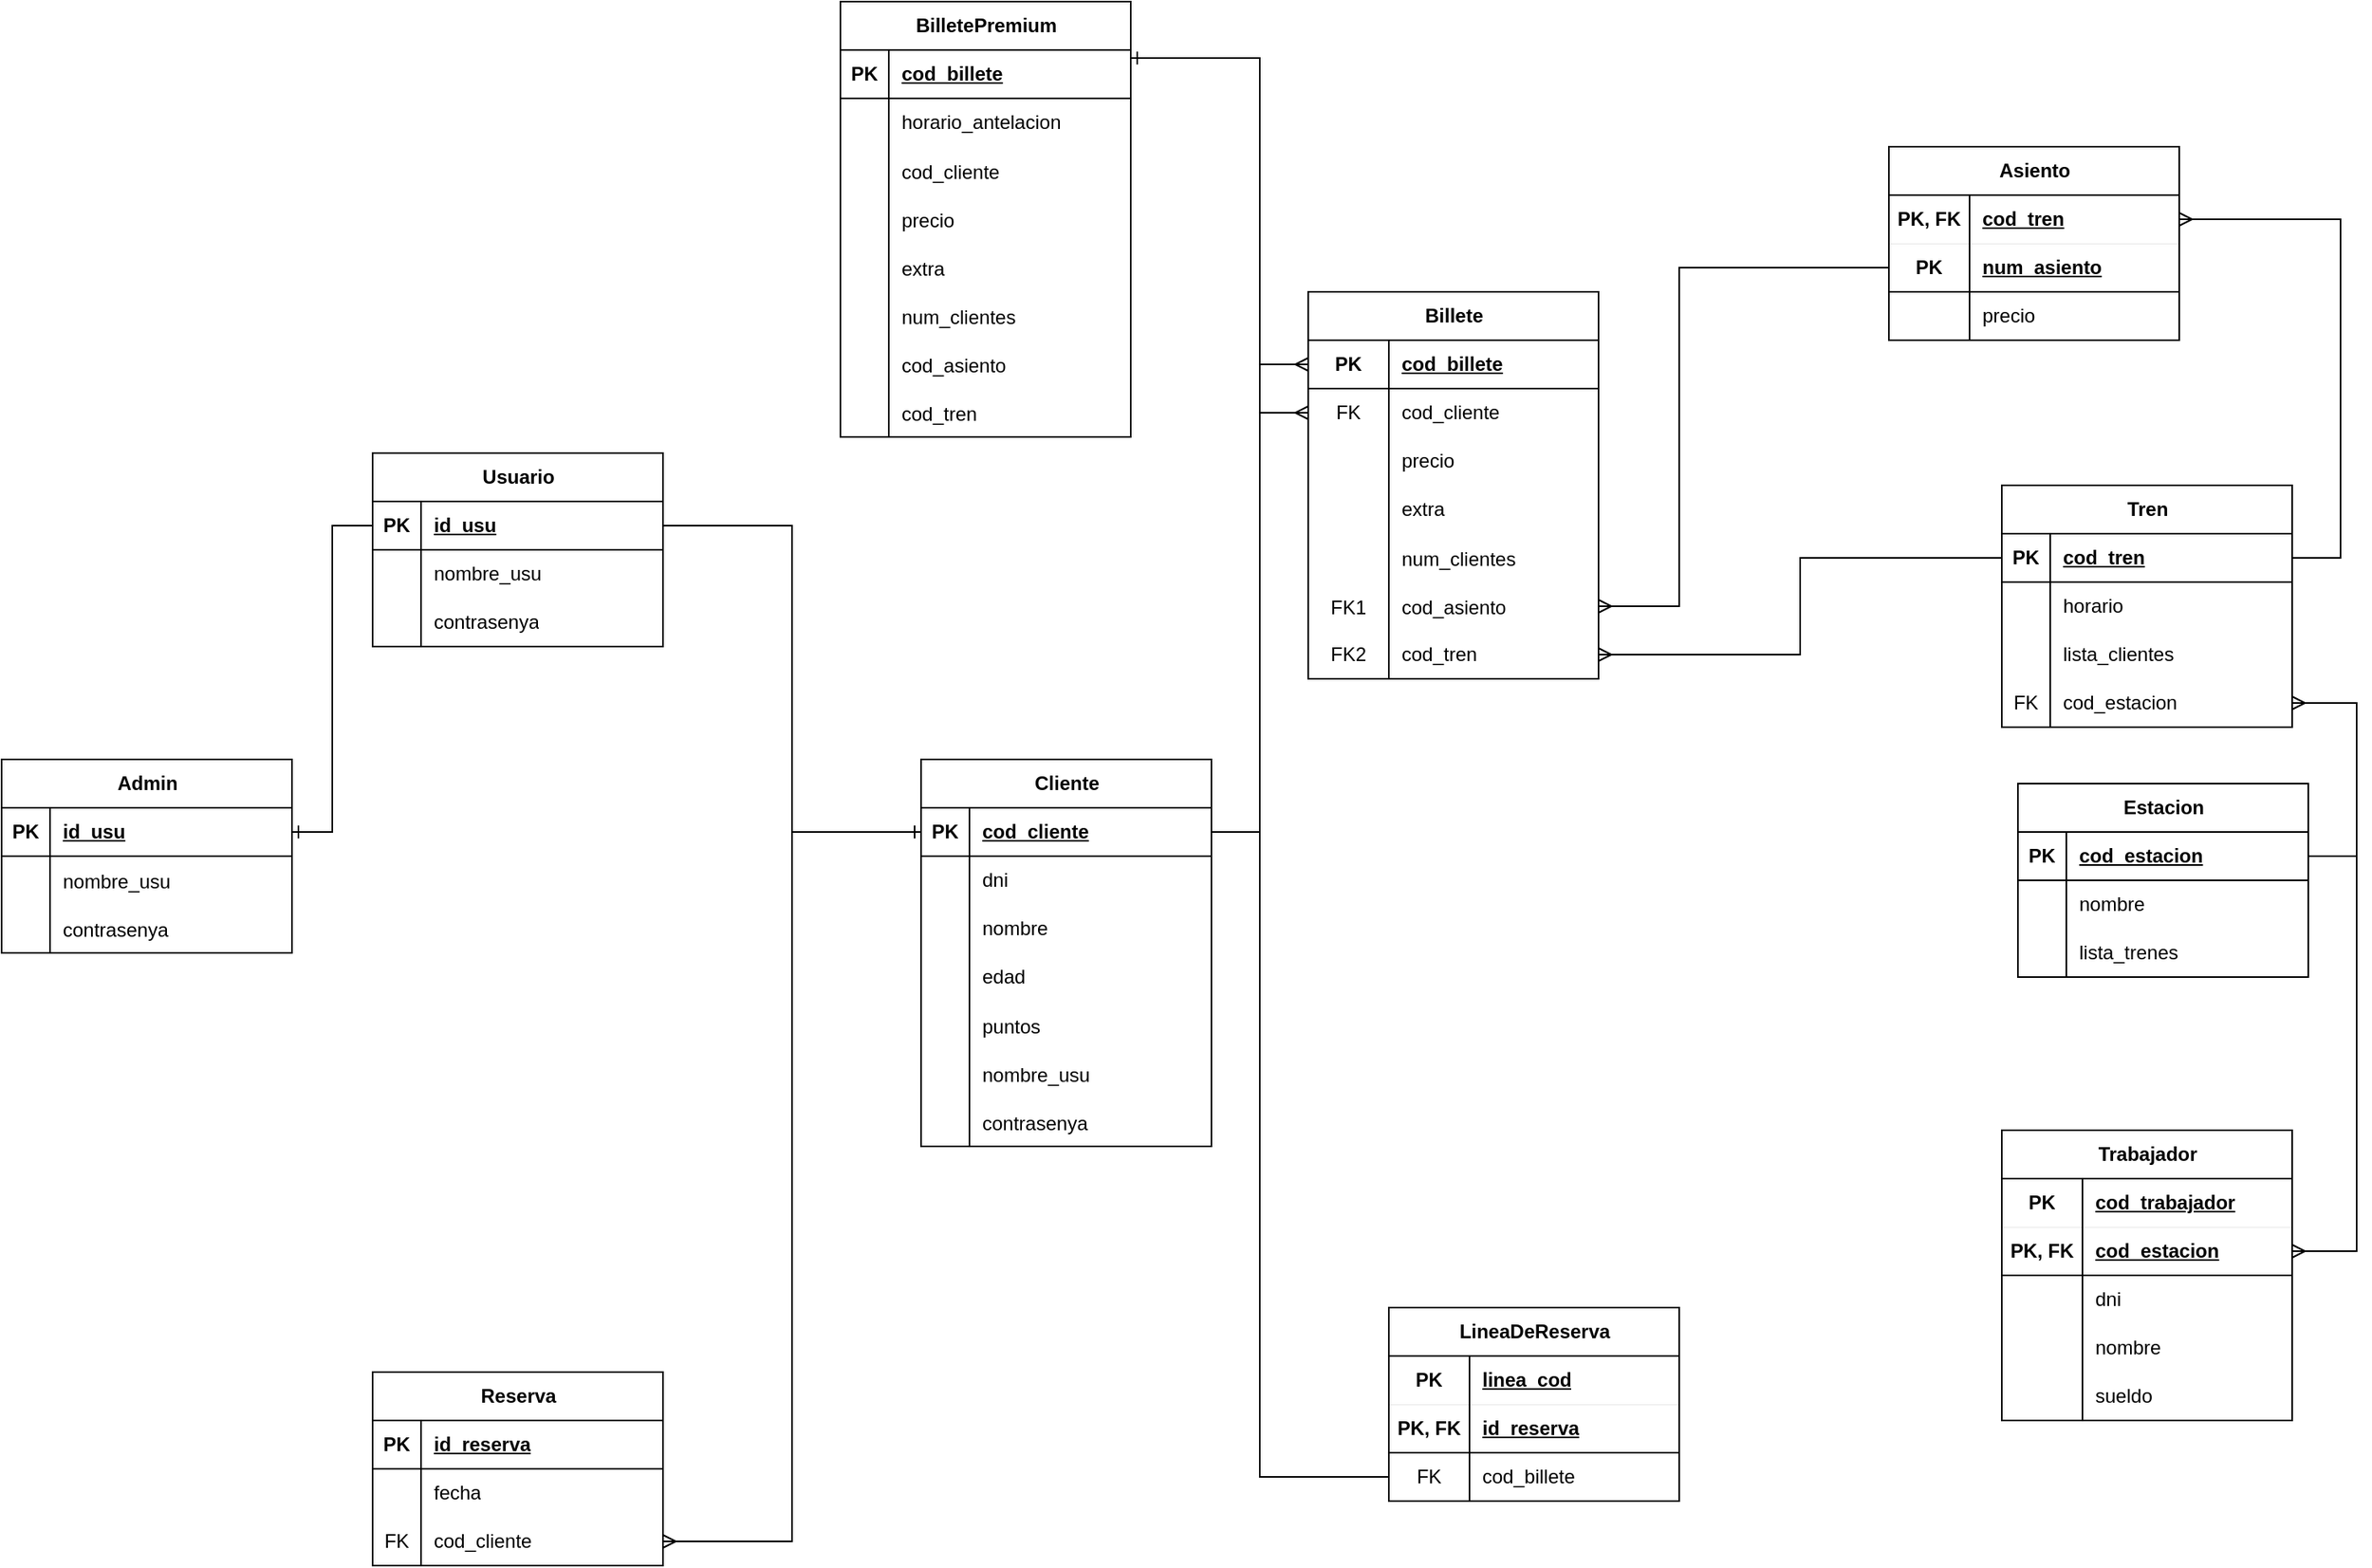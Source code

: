 <mxfile version="21.3.7" type="device">
  <diagram id="R2lEEEUBdFMjLlhIrx00" name="Page-1">
    <mxGraphModel dx="2231" dy="1908" grid="1" gridSize="10" guides="1" tooltips="1" connect="1" arrows="1" fold="1" page="1" pageScale="1" pageWidth="850" pageHeight="1100" math="0" shadow="0" extFonts="Permanent Marker^https://fonts.googleapis.com/css?family=Permanent+Marker">
      <root>
        <mxCell id="0" />
        <mxCell id="1" parent="0" />
        <mxCell id="Nurfiul7Sd-RUQmmFth_-1" value="Cliente" style="shape=table;startSize=30;container=1;collapsible=1;childLayout=tableLayout;fixedRows=1;rowLines=0;fontStyle=1;align=center;resizeLast=1;html=1;" parent="1" vertex="1">
          <mxGeometry x="30" y="80" width="180" height="240" as="geometry" />
        </mxCell>
        <mxCell id="Nurfiul7Sd-RUQmmFth_-2" value="" style="shape=tableRow;horizontal=0;startSize=0;swimlaneHead=0;swimlaneBody=0;fillColor=none;collapsible=0;dropTarget=0;points=[[0,0.5],[1,0.5]];portConstraint=eastwest;top=0;left=0;right=0;bottom=1;" parent="Nurfiul7Sd-RUQmmFth_-1" vertex="1">
          <mxGeometry y="30" width="180" height="30" as="geometry" />
        </mxCell>
        <mxCell id="Nurfiul7Sd-RUQmmFth_-3" value="PK" style="shape=partialRectangle;connectable=0;fillColor=none;top=0;left=0;bottom=0;right=0;fontStyle=1;overflow=hidden;whiteSpace=wrap;html=1;" parent="Nurfiul7Sd-RUQmmFth_-2" vertex="1">
          <mxGeometry width="30" height="30" as="geometry">
            <mxRectangle width="30" height="30" as="alternateBounds" />
          </mxGeometry>
        </mxCell>
        <mxCell id="Nurfiul7Sd-RUQmmFth_-4" value="cod_cliente" style="shape=partialRectangle;connectable=0;fillColor=none;top=0;left=0;bottom=0;right=0;align=left;spacingLeft=6;fontStyle=5;overflow=hidden;whiteSpace=wrap;html=1;" parent="Nurfiul7Sd-RUQmmFth_-2" vertex="1">
          <mxGeometry x="30" width="150" height="30" as="geometry">
            <mxRectangle width="150" height="30" as="alternateBounds" />
          </mxGeometry>
        </mxCell>
        <mxCell id="Nurfiul7Sd-RUQmmFth_-5" value="" style="shape=tableRow;horizontal=0;startSize=0;swimlaneHead=0;swimlaneBody=0;fillColor=none;collapsible=0;dropTarget=0;points=[[0,0.5],[1,0.5]];portConstraint=eastwest;top=0;left=0;right=0;bottom=0;" parent="Nurfiul7Sd-RUQmmFth_-1" vertex="1">
          <mxGeometry y="60" width="180" height="30" as="geometry" />
        </mxCell>
        <mxCell id="Nurfiul7Sd-RUQmmFth_-6" value="" style="shape=partialRectangle;connectable=0;fillColor=none;top=0;left=0;bottom=0;right=0;editable=1;overflow=hidden;whiteSpace=wrap;html=1;" parent="Nurfiul7Sd-RUQmmFth_-5" vertex="1">
          <mxGeometry width="30" height="30" as="geometry">
            <mxRectangle width="30" height="30" as="alternateBounds" />
          </mxGeometry>
        </mxCell>
        <mxCell id="Nurfiul7Sd-RUQmmFth_-7" value="dni" style="shape=partialRectangle;connectable=0;fillColor=none;top=0;left=0;bottom=0;right=0;align=left;spacingLeft=6;overflow=hidden;whiteSpace=wrap;html=1;" parent="Nurfiul7Sd-RUQmmFth_-5" vertex="1">
          <mxGeometry x="30" width="150" height="30" as="geometry">
            <mxRectangle width="150" height="30" as="alternateBounds" />
          </mxGeometry>
        </mxCell>
        <mxCell id="Nurfiul7Sd-RUQmmFth_-8" value="" style="shape=tableRow;horizontal=0;startSize=0;swimlaneHead=0;swimlaneBody=0;fillColor=none;collapsible=0;dropTarget=0;points=[[0,0.5],[1,0.5]];portConstraint=eastwest;top=0;left=0;right=0;bottom=0;" parent="Nurfiul7Sd-RUQmmFth_-1" vertex="1">
          <mxGeometry y="90" width="180" height="30" as="geometry" />
        </mxCell>
        <mxCell id="Nurfiul7Sd-RUQmmFth_-9" value="" style="shape=partialRectangle;connectable=0;fillColor=none;top=0;left=0;bottom=0;right=0;editable=1;overflow=hidden;whiteSpace=wrap;html=1;" parent="Nurfiul7Sd-RUQmmFth_-8" vertex="1">
          <mxGeometry width="30" height="30" as="geometry">
            <mxRectangle width="30" height="30" as="alternateBounds" />
          </mxGeometry>
        </mxCell>
        <mxCell id="Nurfiul7Sd-RUQmmFth_-10" value="nombre" style="shape=partialRectangle;connectable=0;fillColor=none;top=0;left=0;bottom=0;right=0;align=left;spacingLeft=6;overflow=hidden;whiteSpace=wrap;html=1;" parent="Nurfiul7Sd-RUQmmFth_-8" vertex="1">
          <mxGeometry x="30" width="150" height="30" as="geometry">
            <mxRectangle width="150" height="30" as="alternateBounds" />
          </mxGeometry>
        </mxCell>
        <mxCell id="Nurfiul7Sd-RUQmmFth_-11" value="" style="shape=tableRow;horizontal=0;startSize=0;swimlaneHead=0;swimlaneBody=0;fillColor=none;collapsible=0;dropTarget=0;points=[[0,0.5],[1,0.5]];portConstraint=eastwest;top=0;left=0;right=0;bottom=0;" parent="Nurfiul7Sd-RUQmmFth_-1" vertex="1">
          <mxGeometry y="120" width="180" height="30" as="geometry" />
        </mxCell>
        <mxCell id="Nurfiul7Sd-RUQmmFth_-12" value="" style="shape=partialRectangle;connectable=0;fillColor=none;top=0;left=0;bottom=0;right=0;editable=1;overflow=hidden;whiteSpace=wrap;html=1;" parent="Nurfiul7Sd-RUQmmFth_-11" vertex="1">
          <mxGeometry width="30" height="30" as="geometry">
            <mxRectangle width="30" height="30" as="alternateBounds" />
          </mxGeometry>
        </mxCell>
        <mxCell id="Nurfiul7Sd-RUQmmFth_-13" value="edad" style="shape=partialRectangle;connectable=0;fillColor=none;top=0;left=0;bottom=0;right=0;align=left;spacingLeft=6;overflow=hidden;whiteSpace=wrap;html=1;" parent="Nurfiul7Sd-RUQmmFth_-11" vertex="1">
          <mxGeometry x="30" width="150" height="30" as="geometry">
            <mxRectangle width="150" height="30" as="alternateBounds" />
          </mxGeometry>
        </mxCell>
        <mxCell id="2YxPw1vV04391DVMGjHI-1" value="" style="shape=tableRow;horizontal=0;startSize=0;swimlaneHead=0;swimlaneBody=0;fillColor=none;collapsible=0;dropTarget=0;points=[[0,0.5],[1,0.5]];portConstraint=eastwest;top=0;left=0;right=0;bottom=0;" parent="Nurfiul7Sd-RUQmmFth_-1" vertex="1">
          <mxGeometry y="150" width="180" height="30" as="geometry" />
        </mxCell>
        <mxCell id="2YxPw1vV04391DVMGjHI-2" value="" style="shape=partialRectangle;connectable=0;fillColor=none;top=0;left=0;bottom=0;right=0;editable=1;overflow=hidden;" parent="2YxPw1vV04391DVMGjHI-1" vertex="1">
          <mxGeometry width="30" height="30" as="geometry">
            <mxRectangle width="30" height="30" as="alternateBounds" />
          </mxGeometry>
        </mxCell>
        <mxCell id="2YxPw1vV04391DVMGjHI-3" value="puntos" style="shape=partialRectangle;connectable=0;fillColor=none;top=0;left=0;bottom=0;right=0;align=left;spacingLeft=6;overflow=hidden;" parent="2YxPw1vV04391DVMGjHI-1" vertex="1">
          <mxGeometry x="30" width="150" height="30" as="geometry">
            <mxRectangle width="150" height="30" as="alternateBounds" />
          </mxGeometry>
        </mxCell>
        <mxCell id="gxgWgHTSeRFomLLhLBqf-7" value="" style="shape=tableRow;horizontal=0;startSize=0;swimlaneHead=0;swimlaneBody=0;fillColor=none;collapsible=0;dropTarget=0;points=[[0,0.5],[1,0.5]];portConstraint=eastwest;top=0;left=0;right=0;bottom=0;" vertex="1" parent="Nurfiul7Sd-RUQmmFth_-1">
          <mxGeometry y="180" width="180" height="30" as="geometry" />
        </mxCell>
        <mxCell id="gxgWgHTSeRFomLLhLBqf-8" value="" style="shape=partialRectangle;connectable=0;fillColor=none;top=0;left=0;bottom=0;right=0;editable=1;overflow=hidden;" vertex="1" parent="gxgWgHTSeRFomLLhLBqf-7">
          <mxGeometry width="30" height="30" as="geometry">
            <mxRectangle width="30" height="30" as="alternateBounds" />
          </mxGeometry>
        </mxCell>
        <mxCell id="gxgWgHTSeRFomLLhLBqf-9" value="nombre_usu" style="shape=partialRectangle;connectable=0;fillColor=none;top=0;left=0;bottom=0;right=0;align=left;spacingLeft=6;overflow=hidden;" vertex="1" parent="gxgWgHTSeRFomLLhLBqf-7">
          <mxGeometry x="30" width="150" height="30" as="geometry">
            <mxRectangle width="150" height="30" as="alternateBounds" />
          </mxGeometry>
        </mxCell>
        <mxCell id="gxgWgHTSeRFomLLhLBqf-10" value="" style="shape=tableRow;horizontal=0;startSize=0;swimlaneHead=0;swimlaneBody=0;fillColor=none;collapsible=0;dropTarget=0;points=[[0,0.5],[1,0.5]];portConstraint=eastwest;top=0;left=0;right=0;bottom=0;" vertex="1" parent="Nurfiul7Sd-RUQmmFth_-1">
          <mxGeometry y="210" width="180" height="30" as="geometry" />
        </mxCell>
        <mxCell id="gxgWgHTSeRFomLLhLBqf-11" value="" style="shape=partialRectangle;connectable=0;fillColor=none;top=0;left=0;bottom=0;right=0;editable=1;overflow=hidden;" vertex="1" parent="gxgWgHTSeRFomLLhLBqf-10">
          <mxGeometry width="30" height="30" as="geometry">
            <mxRectangle width="30" height="30" as="alternateBounds" />
          </mxGeometry>
        </mxCell>
        <mxCell id="gxgWgHTSeRFomLLhLBqf-12" value="contrasenya" style="shape=partialRectangle;connectable=0;fillColor=none;top=0;left=0;bottom=0;right=0;align=left;spacingLeft=6;overflow=hidden;" vertex="1" parent="gxgWgHTSeRFomLLhLBqf-10">
          <mxGeometry x="30" width="150" height="30" as="geometry">
            <mxRectangle width="150" height="30" as="alternateBounds" />
          </mxGeometry>
        </mxCell>
        <mxCell id="Nurfiul7Sd-RUQmmFth_-14" value="Reserva" style="shape=table;startSize=30;container=1;collapsible=1;childLayout=tableLayout;fixedRows=1;rowLines=0;fontStyle=1;align=center;resizeLast=1;html=1;" parent="1" vertex="1">
          <mxGeometry x="-310" y="460" width="180" height="120" as="geometry" />
        </mxCell>
        <mxCell id="Nurfiul7Sd-RUQmmFth_-15" value="" style="shape=tableRow;horizontal=0;startSize=0;swimlaneHead=0;swimlaneBody=0;fillColor=none;collapsible=0;dropTarget=0;points=[[0,0.5],[1,0.5]];portConstraint=eastwest;top=0;left=0;right=0;bottom=1;" parent="Nurfiul7Sd-RUQmmFth_-14" vertex="1">
          <mxGeometry y="30" width="180" height="30" as="geometry" />
        </mxCell>
        <mxCell id="Nurfiul7Sd-RUQmmFth_-16" value="PK" style="shape=partialRectangle;connectable=0;fillColor=none;top=0;left=0;bottom=0;right=0;fontStyle=1;overflow=hidden;whiteSpace=wrap;html=1;" parent="Nurfiul7Sd-RUQmmFth_-15" vertex="1">
          <mxGeometry width="30" height="30" as="geometry">
            <mxRectangle width="30" height="30" as="alternateBounds" />
          </mxGeometry>
        </mxCell>
        <mxCell id="Nurfiul7Sd-RUQmmFth_-17" value="id_reserva" style="shape=partialRectangle;connectable=0;fillColor=none;top=0;left=0;bottom=0;right=0;align=left;spacingLeft=6;fontStyle=5;overflow=hidden;whiteSpace=wrap;html=1;" parent="Nurfiul7Sd-RUQmmFth_-15" vertex="1">
          <mxGeometry x="30" width="150" height="30" as="geometry">
            <mxRectangle width="150" height="30" as="alternateBounds" />
          </mxGeometry>
        </mxCell>
        <mxCell id="Nurfiul7Sd-RUQmmFth_-18" value="" style="shape=tableRow;horizontal=0;startSize=0;swimlaneHead=0;swimlaneBody=0;fillColor=none;collapsible=0;dropTarget=0;points=[[0,0.5],[1,0.5]];portConstraint=eastwest;top=0;left=0;right=0;bottom=0;" parent="Nurfiul7Sd-RUQmmFth_-14" vertex="1">
          <mxGeometry y="60" width="180" height="30" as="geometry" />
        </mxCell>
        <mxCell id="Nurfiul7Sd-RUQmmFth_-19" value="" style="shape=partialRectangle;connectable=0;fillColor=none;top=0;left=0;bottom=0;right=0;editable=1;overflow=hidden;whiteSpace=wrap;html=1;" parent="Nurfiul7Sd-RUQmmFth_-18" vertex="1">
          <mxGeometry width="30" height="30" as="geometry">
            <mxRectangle width="30" height="30" as="alternateBounds" />
          </mxGeometry>
        </mxCell>
        <mxCell id="Nurfiul7Sd-RUQmmFth_-20" value="fecha" style="shape=partialRectangle;connectable=0;fillColor=none;top=0;left=0;bottom=0;right=0;align=left;spacingLeft=6;overflow=hidden;whiteSpace=wrap;html=1;" parent="Nurfiul7Sd-RUQmmFth_-18" vertex="1">
          <mxGeometry x="30" width="150" height="30" as="geometry">
            <mxRectangle width="150" height="30" as="alternateBounds" />
          </mxGeometry>
        </mxCell>
        <mxCell id="Nurfiul7Sd-RUQmmFth_-21" value="" style="shape=tableRow;horizontal=0;startSize=0;swimlaneHead=0;swimlaneBody=0;fillColor=none;collapsible=0;dropTarget=0;points=[[0,0.5],[1,0.5]];portConstraint=eastwest;top=0;left=0;right=0;bottom=0;" parent="Nurfiul7Sd-RUQmmFth_-14" vertex="1">
          <mxGeometry y="90" width="180" height="30" as="geometry" />
        </mxCell>
        <mxCell id="Nurfiul7Sd-RUQmmFth_-22" value="FK" style="shape=partialRectangle;connectable=0;fillColor=none;top=0;left=0;bottom=0;right=0;editable=1;overflow=hidden;whiteSpace=wrap;html=1;" parent="Nurfiul7Sd-RUQmmFth_-21" vertex="1">
          <mxGeometry width="30" height="30" as="geometry">
            <mxRectangle width="30" height="30" as="alternateBounds" />
          </mxGeometry>
        </mxCell>
        <mxCell id="Nurfiul7Sd-RUQmmFth_-23" value="cod_cliente" style="shape=partialRectangle;connectable=0;fillColor=none;top=0;left=0;bottom=0;right=0;align=left;spacingLeft=6;overflow=hidden;whiteSpace=wrap;html=1;" parent="Nurfiul7Sd-RUQmmFth_-21" vertex="1">
          <mxGeometry x="30" width="150" height="30" as="geometry">
            <mxRectangle width="150" height="30" as="alternateBounds" />
          </mxGeometry>
        </mxCell>
        <mxCell id="Nurfiul7Sd-RUQmmFth_-27" value="" style="edgeStyle=orthogonalEdgeStyle;fontSize=12;html=1;endArrow=ERmany;rounded=0;" parent="1" source="Nurfiul7Sd-RUQmmFth_-2" target="Nurfiul7Sd-RUQmmFth_-21" edge="1">
          <mxGeometry width="100" height="100" relative="1" as="geometry">
            <mxPoint x="370" y="360" as="sourcePoint" />
            <mxPoint x="470" y="260" as="targetPoint" />
          </mxGeometry>
        </mxCell>
        <mxCell id="Nurfiul7Sd-RUQmmFth_-28" value="Billete" style="shape=table;startSize=30;container=1;collapsible=1;childLayout=tableLayout;fixedRows=1;rowLines=0;fontStyle=1;align=center;resizeLast=1;html=1;" parent="1" vertex="1">
          <mxGeometry x="270" y="-210" width="180" height="240" as="geometry" />
        </mxCell>
        <mxCell id="Nurfiul7Sd-RUQmmFth_-29" value="" style="shape=tableRow;horizontal=0;startSize=0;swimlaneHead=0;swimlaneBody=0;fillColor=none;collapsible=0;dropTarget=0;points=[[0,0.5],[1,0.5]];portConstraint=eastwest;top=0;left=0;right=0;bottom=1;" parent="Nurfiul7Sd-RUQmmFth_-28" vertex="1">
          <mxGeometry y="30" width="180" height="30" as="geometry" />
        </mxCell>
        <mxCell id="Nurfiul7Sd-RUQmmFth_-30" value="PK" style="shape=partialRectangle;connectable=0;fillColor=none;top=0;left=0;bottom=0;right=0;fontStyle=1;overflow=hidden;whiteSpace=wrap;html=1;" parent="Nurfiul7Sd-RUQmmFth_-29" vertex="1">
          <mxGeometry width="50" height="30" as="geometry">
            <mxRectangle width="50" height="30" as="alternateBounds" />
          </mxGeometry>
        </mxCell>
        <mxCell id="Nurfiul7Sd-RUQmmFth_-31" value="cod_billete" style="shape=partialRectangle;connectable=0;fillColor=none;top=0;left=0;bottom=0;right=0;align=left;spacingLeft=6;fontStyle=5;overflow=hidden;whiteSpace=wrap;html=1;" parent="Nurfiul7Sd-RUQmmFth_-29" vertex="1">
          <mxGeometry x="50" width="130" height="30" as="geometry">
            <mxRectangle width="130" height="30" as="alternateBounds" />
          </mxGeometry>
        </mxCell>
        <mxCell id="Nurfiul7Sd-RUQmmFth_-32" value="" style="shape=tableRow;horizontal=0;startSize=0;swimlaneHead=0;swimlaneBody=0;fillColor=none;collapsible=0;dropTarget=0;points=[[0,0.5],[1,0.5]];portConstraint=eastwest;top=0;left=0;right=0;bottom=0;" parent="Nurfiul7Sd-RUQmmFth_-28" vertex="1">
          <mxGeometry y="60" width="180" height="30" as="geometry" />
        </mxCell>
        <mxCell id="Nurfiul7Sd-RUQmmFth_-33" value="FK" style="shape=partialRectangle;connectable=0;fillColor=none;top=0;left=0;bottom=0;right=0;editable=1;overflow=hidden;whiteSpace=wrap;html=1;" parent="Nurfiul7Sd-RUQmmFth_-32" vertex="1">
          <mxGeometry width="50" height="30" as="geometry">
            <mxRectangle width="50" height="30" as="alternateBounds" />
          </mxGeometry>
        </mxCell>
        <mxCell id="Nurfiul7Sd-RUQmmFth_-34" value="cod_cliente" style="shape=partialRectangle;connectable=0;fillColor=none;top=0;left=0;bottom=0;right=0;align=left;spacingLeft=6;overflow=hidden;whiteSpace=wrap;html=1;" parent="Nurfiul7Sd-RUQmmFth_-32" vertex="1">
          <mxGeometry x="50" width="130" height="30" as="geometry">
            <mxRectangle width="130" height="30" as="alternateBounds" />
          </mxGeometry>
        </mxCell>
        <mxCell id="Nurfiul7Sd-RUQmmFth_-35" value="" style="shape=tableRow;horizontal=0;startSize=0;swimlaneHead=0;swimlaneBody=0;fillColor=none;collapsible=0;dropTarget=0;points=[[0,0.5],[1,0.5]];portConstraint=eastwest;top=0;left=0;right=0;bottom=0;" parent="Nurfiul7Sd-RUQmmFth_-28" vertex="1">
          <mxGeometry y="90" width="180" height="30" as="geometry" />
        </mxCell>
        <mxCell id="Nurfiul7Sd-RUQmmFth_-36" value="" style="shape=partialRectangle;connectable=0;fillColor=none;top=0;left=0;bottom=0;right=0;editable=1;overflow=hidden;whiteSpace=wrap;html=1;" parent="Nurfiul7Sd-RUQmmFth_-35" vertex="1">
          <mxGeometry width="50" height="30" as="geometry">
            <mxRectangle width="50" height="30" as="alternateBounds" />
          </mxGeometry>
        </mxCell>
        <mxCell id="Nurfiul7Sd-RUQmmFth_-37" value="precio" style="shape=partialRectangle;connectable=0;fillColor=none;top=0;left=0;bottom=0;right=0;align=left;spacingLeft=6;overflow=hidden;whiteSpace=wrap;html=1;" parent="Nurfiul7Sd-RUQmmFth_-35" vertex="1">
          <mxGeometry x="50" width="130" height="30" as="geometry">
            <mxRectangle width="130" height="30" as="alternateBounds" />
          </mxGeometry>
        </mxCell>
        <mxCell id="Nurfiul7Sd-RUQmmFth_-38" value="" style="shape=tableRow;horizontal=0;startSize=0;swimlaneHead=0;swimlaneBody=0;fillColor=none;collapsible=0;dropTarget=0;points=[[0,0.5],[1,0.5]];portConstraint=eastwest;top=0;left=0;right=0;bottom=0;" parent="Nurfiul7Sd-RUQmmFth_-28" vertex="1">
          <mxGeometry y="120" width="180" height="30" as="geometry" />
        </mxCell>
        <mxCell id="Nurfiul7Sd-RUQmmFth_-39" value="" style="shape=partialRectangle;connectable=0;fillColor=none;top=0;left=0;bottom=0;right=0;editable=1;overflow=hidden;whiteSpace=wrap;html=1;" parent="Nurfiul7Sd-RUQmmFth_-38" vertex="1">
          <mxGeometry width="50" height="30" as="geometry">
            <mxRectangle width="50" height="30" as="alternateBounds" />
          </mxGeometry>
        </mxCell>
        <mxCell id="Nurfiul7Sd-RUQmmFth_-40" value="extra" style="shape=partialRectangle;connectable=0;fillColor=none;top=0;left=0;bottom=0;right=0;align=left;spacingLeft=6;overflow=hidden;whiteSpace=wrap;html=1;" parent="Nurfiul7Sd-RUQmmFth_-38" vertex="1">
          <mxGeometry x="50" width="130" height="30" as="geometry">
            <mxRectangle width="130" height="30" as="alternateBounds" />
          </mxGeometry>
        </mxCell>
        <mxCell id="Nurfiul7Sd-RUQmmFth_-42" value="" style="shape=tableRow;horizontal=0;startSize=0;swimlaneHead=0;swimlaneBody=0;fillColor=none;collapsible=0;dropTarget=0;points=[[0,0.5],[1,0.5]];portConstraint=eastwest;top=0;left=0;right=0;bottom=0;" parent="Nurfiul7Sd-RUQmmFth_-28" vertex="1">
          <mxGeometry y="150" width="180" height="30" as="geometry" />
        </mxCell>
        <mxCell id="Nurfiul7Sd-RUQmmFth_-43" value="" style="shape=partialRectangle;connectable=0;fillColor=none;top=0;left=0;bottom=0;right=0;editable=1;overflow=hidden;" parent="Nurfiul7Sd-RUQmmFth_-42" vertex="1">
          <mxGeometry width="50" height="30" as="geometry">
            <mxRectangle width="50" height="30" as="alternateBounds" />
          </mxGeometry>
        </mxCell>
        <mxCell id="Nurfiul7Sd-RUQmmFth_-44" value="num_clientes" style="shape=partialRectangle;connectable=0;fillColor=none;top=0;left=0;bottom=0;right=0;align=left;spacingLeft=6;overflow=hidden;" parent="Nurfiul7Sd-RUQmmFth_-42" vertex="1">
          <mxGeometry x="50" width="130" height="30" as="geometry">
            <mxRectangle width="130" height="30" as="alternateBounds" />
          </mxGeometry>
        </mxCell>
        <mxCell id="Nurfiul7Sd-RUQmmFth_-45" value="" style="shape=tableRow;horizontal=0;startSize=0;swimlaneHead=0;swimlaneBody=0;fillColor=none;collapsible=0;dropTarget=0;points=[[0,0.5],[1,0.5]];portConstraint=eastwest;top=0;left=0;right=0;bottom=0;" parent="Nurfiul7Sd-RUQmmFth_-28" vertex="1">
          <mxGeometry y="180" width="180" height="30" as="geometry" />
        </mxCell>
        <mxCell id="Nurfiul7Sd-RUQmmFth_-46" value="FK1" style="shape=partialRectangle;connectable=0;fillColor=none;top=0;left=0;bottom=0;right=0;editable=1;overflow=hidden;" parent="Nurfiul7Sd-RUQmmFth_-45" vertex="1">
          <mxGeometry width="50" height="30" as="geometry">
            <mxRectangle width="50" height="30" as="alternateBounds" />
          </mxGeometry>
        </mxCell>
        <mxCell id="Nurfiul7Sd-RUQmmFth_-47" value="cod_asiento" style="shape=partialRectangle;connectable=0;fillColor=none;top=0;left=0;bottom=0;right=0;align=left;spacingLeft=6;overflow=hidden;" parent="Nurfiul7Sd-RUQmmFth_-45" vertex="1">
          <mxGeometry x="50" width="130" height="30" as="geometry">
            <mxRectangle width="130" height="30" as="alternateBounds" />
          </mxGeometry>
        </mxCell>
        <mxCell id="Nurfiul7Sd-RUQmmFth_-88" value="" style="shape=tableRow;horizontal=0;startSize=0;swimlaneHead=0;swimlaneBody=0;fillColor=none;collapsible=0;dropTarget=0;points=[[0,0.5],[1,0.5]];portConstraint=eastwest;top=0;left=0;right=0;bottom=0;" parent="Nurfiul7Sd-RUQmmFth_-28" vertex="1">
          <mxGeometry y="210" width="180" height="30" as="geometry" />
        </mxCell>
        <mxCell id="Nurfiul7Sd-RUQmmFth_-89" value="FK2" style="shape=partialRectangle;connectable=0;fillColor=none;top=0;left=0;bottom=0;right=0;fontStyle=0;overflow=hidden;whiteSpace=wrap;html=1;" parent="Nurfiul7Sd-RUQmmFth_-88" vertex="1">
          <mxGeometry width="50" height="30" as="geometry">
            <mxRectangle width="50" height="30" as="alternateBounds" />
          </mxGeometry>
        </mxCell>
        <mxCell id="Nurfiul7Sd-RUQmmFth_-90" value="cod_tren" style="shape=partialRectangle;connectable=0;fillColor=none;top=0;left=0;bottom=0;right=0;align=left;spacingLeft=6;fontStyle=0;overflow=hidden;whiteSpace=wrap;html=1;" parent="Nurfiul7Sd-RUQmmFth_-88" vertex="1">
          <mxGeometry x="50" width="130" height="30" as="geometry">
            <mxRectangle width="130" height="30" as="alternateBounds" />
          </mxGeometry>
        </mxCell>
        <mxCell id="Nurfiul7Sd-RUQmmFth_-41" value="" style="edgeStyle=entityRelationEdgeStyle;fontSize=12;html=1;endArrow=ERmany;rounded=0;" parent="1" source="Nurfiul7Sd-RUQmmFth_-2" target="Nurfiul7Sd-RUQmmFth_-32" edge="1">
          <mxGeometry width="100" height="100" relative="1" as="geometry">
            <mxPoint x="370" y="180" as="sourcePoint" />
            <mxPoint x="470" y="80" as="targetPoint" />
          </mxGeometry>
        </mxCell>
        <mxCell id="Nurfiul7Sd-RUQmmFth_-48" value="Asiento" style="shape=table;startSize=30;container=1;collapsible=1;childLayout=tableLayout;fixedRows=1;rowLines=0;fontStyle=1;align=center;resizeLast=1;html=1;" parent="1" vertex="1">
          <mxGeometry x="630" y="-300" width="180" height="120" as="geometry" />
        </mxCell>
        <mxCell id="Nurfiul7Sd-RUQmmFth_-83" value="" style="shape=tableRow;horizontal=0;startSize=0;swimlaneHead=0;swimlaneBody=0;fillColor=none;collapsible=0;dropTarget=0;points=[[0,0.5],[1,0.5]];portConstraint=eastwest;top=0;left=0;right=0;bottom=1;strokeWidth=0;" parent="Nurfiul7Sd-RUQmmFth_-48" vertex="1">
          <mxGeometry y="30" width="180" height="30" as="geometry" />
        </mxCell>
        <mxCell id="Nurfiul7Sd-RUQmmFth_-84" value="PK, FK" style="shape=partialRectangle;connectable=0;fillColor=none;top=0;left=0;bottom=0;right=0;fontStyle=1;overflow=hidden;whiteSpace=wrap;html=1;" parent="Nurfiul7Sd-RUQmmFth_-83" vertex="1">
          <mxGeometry width="50" height="30" as="geometry">
            <mxRectangle width="50" height="30" as="alternateBounds" />
          </mxGeometry>
        </mxCell>
        <mxCell id="Nurfiul7Sd-RUQmmFth_-85" value="cod_tren" style="shape=partialRectangle;connectable=0;fillColor=none;top=0;left=0;bottom=0;right=0;align=left;spacingLeft=6;fontStyle=5;overflow=hidden;whiteSpace=wrap;html=1;" parent="Nurfiul7Sd-RUQmmFth_-83" vertex="1">
          <mxGeometry x="50" width="130" height="30" as="geometry">
            <mxRectangle width="130" height="30" as="alternateBounds" />
          </mxGeometry>
        </mxCell>
        <mxCell id="Nurfiul7Sd-RUQmmFth_-49" value="" style="shape=tableRow;horizontal=0;startSize=0;swimlaneHead=0;swimlaneBody=0;fillColor=none;collapsible=0;dropTarget=0;points=[[0,0.5],[1,0.5]];portConstraint=eastwest;top=0;left=0;right=0;bottom=1;" parent="Nurfiul7Sd-RUQmmFth_-48" vertex="1">
          <mxGeometry y="60" width="180" height="30" as="geometry" />
        </mxCell>
        <mxCell id="Nurfiul7Sd-RUQmmFth_-50" value="PK" style="shape=partialRectangle;connectable=0;fillColor=none;top=0;left=0;bottom=0;right=0;fontStyle=1;overflow=hidden;whiteSpace=wrap;html=1;" parent="Nurfiul7Sd-RUQmmFth_-49" vertex="1">
          <mxGeometry width="50" height="30" as="geometry">
            <mxRectangle width="50" height="30" as="alternateBounds" />
          </mxGeometry>
        </mxCell>
        <mxCell id="Nurfiul7Sd-RUQmmFth_-51" value="num_asiento" style="shape=partialRectangle;connectable=0;fillColor=none;top=0;left=0;bottom=0;right=0;align=left;spacingLeft=6;fontStyle=5;overflow=hidden;whiteSpace=wrap;html=1;" parent="Nurfiul7Sd-RUQmmFth_-49" vertex="1">
          <mxGeometry x="50" width="130" height="30" as="geometry">
            <mxRectangle width="130" height="30" as="alternateBounds" />
          </mxGeometry>
        </mxCell>
        <mxCell id="Nurfiul7Sd-RUQmmFth_-52" value="" style="shape=tableRow;horizontal=0;startSize=0;swimlaneHead=0;swimlaneBody=0;fillColor=none;collapsible=0;dropTarget=0;points=[[0,0.5],[1,0.5]];portConstraint=eastwest;top=0;left=0;right=0;bottom=0;" parent="Nurfiul7Sd-RUQmmFth_-48" vertex="1">
          <mxGeometry y="90" width="180" height="30" as="geometry" />
        </mxCell>
        <mxCell id="Nurfiul7Sd-RUQmmFth_-53" value="" style="shape=partialRectangle;connectable=0;fillColor=none;top=0;left=0;bottom=0;right=0;editable=1;overflow=hidden;whiteSpace=wrap;html=1;" parent="Nurfiul7Sd-RUQmmFth_-52" vertex="1">
          <mxGeometry width="50" height="30" as="geometry">
            <mxRectangle width="50" height="30" as="alternateBounds" />
          </mxGeometry>
        </mxCell>
        <mxCell id="Nurfiul7Sd-RUQmmFth_-54" value="precio" style="shape=partialRectangle;connectable=0;fillColor=none;top=0;left=0;bottom=0;right=0;align=left;spacingLeft=6;overflow=hidden;whiteSpace=wrap;html=1;" parent="Nurfiul7Sd-RUQmmFth_-52" vertex="1">
          <mxGeometry x="50" width="130" height="30" as="geometry">
            <mxRectangle width="130" height="30" as="alternateBounds" />
          </mxGeometry>
        </mxCell>
        <mxCell id="Nurfiul7Sd-RUQmmFth_-61" value="" style="edgeStyle=orthogonalEdgeStyle;fontSize=12;html=1;endArrow=ERmany;rounded=0;" parent="1" source="Nurfiul7Sd-RUQmmFth_-49" target="Nurfiul7Sd-RUQmmFth_-45" edge="1">
          <mxGeometry width="100" height="100" relative="1" as="geometry">
            <mxPoint x="370" y="70" as="sourcePoint" />
            <mxPoint x="470" y="-30" as="targetPoint" />
            <Array as="points">
              <mxPoint x="500" y="-225" />
              <mxPoint x="500" y="-15" />
            </Array>
          </mxGeometry>
        </mxCell>
        <mxCell id="Nurfiul7Sd-RUQmmFth_-62" value="Tren" style="shape=table;startSize=30;container=1;collapsible=1;childLayout=tableLayout;fixedRows=1;rowLines=0;fontStyle=1;align=center;resizeLast=1;html=1;" parent="1" vertex="1">
          <mxGeometry x="700" y="-90" width="180" height="150" as="geometry" />
        </mxCell>
        <mxCell id="Nurfiul7Sd-RUQmmFth_-63" value="" style="shape=tableRow;horizontal=0;startSize=0;swimlaneHead=0;swimlaneBody=0;fillColor=none;collapsible=0;dropTarget=0;points=[[0,0.5],[1,0.5]];portConstraint=eastwest;top=0;left=0;right=0;bottom=1;" parent="Nurfiul7Sd-RUQmmFth_-62" vertex="1">
          <mxGeometry y="30" width="180" height="30" as="geometry" />
        </mxCell>
        <mxCell id="Nurfiul7Sd-RUQmmFth_-64" value="PK" style="shape=partialRectangle;connectable=0;fillColor=none;top=0;left=0;bottom=0;right=0;fontStyle=1;overflow=hidden;whiteSpace=wrap;html=1;" parent="Nurfiul7Sd-RUQmmFth_-63" vertex="1">
          <mxGeometry width="30" height="30" as="geometry">
            <mxRectangle width="30" height="30" as="alternateBounds" />
          </mxGeometry>
        </mxCell>
        <mxCell id="Nurfiul7Sd-RUQmmFth_-65" value="cod_tren" style="shape=partialRectangle;connectable=0;fillColor=none;top=0;left=0;bottom=0;right=0;align=left;spacingLeft=6;fontStyle=5;overflow=hidden;whiteSpace=wrap;html=1;" parent="Nurfiul7Sd-RUQmmFth_-63" vertex="1">
          <mxGeometry x="30" width="150" height="30" as="geometry">
            <mxRectangle width="150" height="30" as="alternateBounds" />
          </mxGeometry>
        </mxCell>
        <mxCell id="Nurfiul7Sd-RUQmmFth_-66" value="" style="shape=tableRow;horizontal=0;startSize=0;swimlaneHead=0;swimlaneBody=0;fillColor=none;collapsible=0;dropTarget=0;points=[[0,0.5],[1,0.5]];portConstraint=eastwest;top=0;left=0;right=0;bottom=0;" parent="Nurfiul7Sd-RUQmmFth_-62" vertex="1">
          <mxGeometry y="60" width="180" height="30" as="geometry" />
        </mxCell>
        <mxCell id="Nurfiul7Sd-RUQmmFth_-67" value="" style="shape=partialRectangle;connectable=0;fillColor=none;top=0;left=0;bottom=0;right=0;editable=1;overflow=hidden;whiteSpace=wrap;html=1;" parent="Nurfiul7Sd-RUQmmFth_-66" vertex="1">
          <mxGeometry width="30" height="30" as="geometry">
            <mxRectangle width="30" height="30" as="alternateBounds" />
          </mxGeometry>
        </mxCell>
        <mxCell id="Nurfiul7Sd-RUQmmFth_-68" value="horario" style="shape=partialRectangle;connectable=0;fillColor=none;top=0;left=0;bottom=0;right=0;align=left;spacingLeft=6;overflow=hidden;whiteSpace=wrap;html=1;" parent="Nurfiul7Sd-RUQmmFth_-66" vertex="1">
          <mxGeometry x="30" width="150" height="30" as="geometry">
            <mxRectangle width="150" height="30" as="alternateBounds" />
          </mxGeometry>
        </mxCell>
        <mxCell id="Nurfiul7Sd-RUQmmFth_-69" value="" style="shape=tableRow;horizontal=0;startSize=0;swimlaneHead=0;swimlaneBody=0;fillColor=none;collapsible=0;dropTarget=0;points=[[0,0.5],[1,0.5]];portConstraint=eastwest;top=0;left=0;right=0;bottom=0;" parent="Nurfiul7Sd-RUQmmFth_-62" vertex="1">
          <mxGeometry y="90" width="180" height="30" as="geometry" />
        </mxCell>
        <mxCell id="Nurfiul7Sd-RUQmmFth_-70" value="" style="shape=partialRectangle;connectable=0;fillColor=none;top=0;left=0;bottom=0;right=0;editable=1;overflow=hidden;whiteSpace=wrap;html=1;" parent="Nurfiul7Sd-RUQmmFth_-69" vertex="1">
          <mxGeometry width="30" height="30" as="geometry">
            <mxRectangle width="30" height="30" as="alternateBounds" />
          </mxGeometry>
        </mxCell>
        <mxCell id="Nurfiul7Sd-RUQmmFth_-71" value="lista_clientes" style="shape=partialRectangle;connectable=0;fillColor=none;top=0;left=0;bottom=0;right=0;align=left;spacingLeft=6;overflow=hidden;whiteSpace=wrap;html=1;" parent="Nurfiul7Sd-RUQmmFth_-69" vertex="1">
          <mxGeometry x="30" width="150" height="30" as="geometry">
            <mxRectangle width="150" height="30" as="alternateBounds" />
          </mxGeometry>
        </mxCell>
        <mxCell id="Nurfiul7Sd-RUQmmFth_-105" value="" style="shape=tableRow;horizontal=0;startSize=0;swimlaneHead=0;swimlaneBody=0;fillColor=none;collapsible=0;dropTarget=0;points=[[0,0.5],[1,0.5]];portConstraint=eastwest;top=0;left=0;right=0;bottom=0;" parent="Nurfiul7Sd-RUQmmFth_-62" vertex="1">
          <mxGeometry y="120" width="180" height="30" as="geometry" />
        </mxCell>
        <mxCell id="Nurfiul7Sd-RUQmmFth_-106" value="FK" style="shape=partialRectangle;connectable=0;fillColor=none;top=0;left=0;bottom=0;right=0;fontStyle=0;overflow=hidden;whiteSpace=wrap;html=1;" parent="Nurfiul7Sd-RUQmmFth_-105" vertex="1">
          <mxGeometry width="30" height="30" as="geometry">
            <mxRectangle width="30" height="30" as="alternateBounds" />
          </mxGeometry>
        </mxCell>
        <mxCell id="Nurfiul7Sd-RUQmmFth_-107" value="cod_estacion" style="shape=partialRectangle;connectable=0;fillColor=none;top=0;left=0;bottom=0;right=0;align=left;spacingLeft=6;fontStyle=0;overflow=hidden;whiteSpace=wrap;html=1;" parent="Nurfiul7Sd-RUQmmFth_-105" vertex="1">
          <mxGeometry x="30" width="150" height="30" as="geometry">
            <mxRectangle width="150" height="30" as="alternateBounds" />
          </mxGeometry>
        </mxCell>
        <mxCell id="Nurfiul7Sd-RUQmmFth_-87" value="" style="edgeStyle=entityRelationEdgeStyle;fontSize=12;html=1;endArrow=ERmany;rounded=0;" parent="1" source="Nurfiul7Sd-RUQmmFth_-63" target="Nurfiul7Sd-RUQmmFth_-83" edge="1">
          <mxGeometry width="100" height="100" relative="1" as="geometry">
            <mxPoint x="370" y="40" as="sourcePoint" />
            <mxPoint x="470" y="-60" as="targetPoint" />
          </mxGeometry>
        </mxCell>
        <mxCell id="Nurfiul7Sd-RUQmmFth_-91" value="" style="edgeStyle=orthogonalEdgeStyle;fontSize=12;html=1;endArrow=ERmany;rounded=0;" parent="1" source="Nurfiul7Sd-RUQmmFth_-63" target="Nurfiul7Sd-RUQmmFth_-88" edge="1">
          <mxGeometry width="100" height="100" relative="1" as="geometry">
            <mxPoint x="370" y="40" as="sourcePoint" />
            <mxPoint x="470" y="-60" as="targetPoint" />
          </mxGeometry>
        </mxCell>
        <mxCell id="Nurfiul7Sd-RUQmmFth_-92" value="Estacion" style="shape=table;startSize=30;container=1;collapsible=1;childLayout=tableLayout;fixedRows=1;rowLines=0;fontStyle=1;align=center;resizeLast=1;html=1;" parent="1" vertex="1">
          <mxGeometry x="710" y="95" width="180" height="120" as="geometry" />
        </mxCell>
        <mxCell id="Nurfiul7Sd-RUQmmFth_-93" value="" style="shape=tableRow;horizontal=0;startSize=0;swimlaneHead=0;swimlaneBody=0;fillColor=none;collapsible=0;dropTarget=0;points=[[0,0.5],[1,0.5]];portConstraint=eastwest;top=0;left=0;right=0;bottom=1;" parent="Nurfiul7Sd-RUQmmFth_-92" vertex="1">
          <mxGeometry y="30" width="180" height="30" as="geometry" />
        </mxCell>
        <mxCell id="Nurfiul7Sd-RUQmmFth_-94" value="PK" style="shape=partialRectangle;connectable=0;fillColor=none;top=0;left=0;bottom=0;right=0;fontStyle=1;overflow=hidden;whiteSpace=wrap;html=1;" parent="Nurfiul7Sd-RUQmmFth_-93" vertex="1">
          <mxGeometry width="30" height="30" as="geometry">
            <mxRectangle width="30" height="30" as="alternateBounds" />
          </mxGeometry>
        </mxCell>
        <mxCell id="Nurfiul7Sd-RUQmmFth_-95" value="cod_estacion" style="shape=partialRectangle;connectable=0;fillColor=none;top=0;left=0;bottom=0;right=0;align=left;spacingLeft=6;fontStyle=5;overflow=hidden;whiteSpace=wrap;html=1;" parent="Nurfiul7Sd-RUQmmFth_-93" vertex="1">
          <mxGeometry x="30" width="150" height="30" as="geometry">
            <mxRectangle width="150" height="30" as="alternateBounds" />
          </mxGeometry>
        </mxCell>
        <mxCell id="Nurfiul7Sd-RUQmmFth_-96" value="" style="shape=tableRow;horizontal=0;startSize=0;swimlaneHead=0;swimlaneBody=0;fillColor=none;collapsible=0;dropTarget=0;points=[[0,0.5],[1,0.5]];portConstraint=eastwest;top=0;left=0;right=0;bottom=0;" parent="Nurfiul7Sd-RUQmmFth_-92" vertex="1">
          <mxGeometry y="60" width="180" height="30" as="geometry" />
        </mxCell>
        <mxCell id="Nurfiul7Sd-RUQmmFth_-97" value="" style="shape=partialRectangle;connectable=0;fillColor=none;top=0;left=0;bottom=0;right=0;editable=1;overflow=hidden;whiteSpace=wrap;html=1;" parent="Nurfiul7Sd-RUQmmFth_-96" vertex="1">
          <mxGeometry width="30" height="30" as="geometry">
            <mxRectangle width="30" height="30" as="alternateBounds" />
          </mxGeometry>
        </mxCell>
        <mxCell id="Nurfiul7Sd-RUQmmFth_-98" value="nombre" style="shape=partialRectangle;connectable=0;fillColor=none;top=0;left=0;bottom=0;right=0;align=left;spacingLeft=6;overflow=hidden;whiteSpace=wrap;html=1;" parent="Nurfiul7Sd-RUQmmFth_-96" vertex="1">
          <mxGeometry x="30" width="150" height="30" as="geometry">
            <mxRectangle width="150" height="30" as="alternateBounds" />
          </mxGeometry>
        </mxCell>
        <mxCell id="Nurfiul7Sd-RUQmmFth_-99" value="" style="shape=tableRow;horizontal=0;startSize=0;swimlaneHead=0;swimlaneBody=0;fillColor=none;collapsible=0;dropTarget=0;points=[[0,0.5],[1,0.5]];portConstraint=eastwest;top=0;left=0;right=0;bottom=0;" parent="Nurfiul7Sd-RUQmmFth_-92" vertex="1">
          <mxGeometry y="90" width="180" height="30" as="geometry" />
        </mxCell>
        <mxCell id="Nurfiul7Sd-RUQmmFth_-100" value="" style="shape=partialRectangle;connectable=0;fillColor=none;top=0;left=0;bottom=0;right=0;editable=1;overflow=hidden;whiteSpace=wrap;html=1;" parent="Nurfiul7Sd-RUQmmFth_-99" vertex="1">
          <mxGeometry width="30" height="30" as="geometry">
            <mxRectangle width="30" height="30" as="alternateBounds" />
          </mxGeometry>
        </mxCell>
        <mxCell id="Nurfiul7Sd-RUQmmFth_-101" value="lista_trenes" style="shape=partialRectangle;connectable=0;fillColor=none;top=0;left=0;bottom=0;right=0;align=left;spacingLeft=6;overflow=hidden;whiteSpace=wrap;html=1;" parent="Nurfiul7Sd-RUQmmFth_-99" vertex="1">
          <mxGeometry x="30" width="150" height="30" as="geometry">
            <mxRectangle width="150" height="30" as="alternateBounds" />
          </mxGeometry>
        </mxCell>
        <mxCell id="Nurfiul7Sd-RUQmmFth_-108" value="" style="edgeStyle=entityRelationEdgeStyle;fontSize=12;html=1;endArrow=ERmany;rounded=0;" parent="1" source="Nurfiul7Sd-RUQmmFth_-93" target="Nurfiul7Sd-RUQmmFth_-105" edge="1">
          <mxGeometry width="100" height="100" relative="1" as="geometry">
            <mxPoint x="370" y="40" as="sourcePoint" />
            <mxPoint x="470" y="-60" as="targetPoint" />
          </mxGeometry>
        </mxCell>
        <mxCell id="Nurfiul7Sd-RUQmmFth_-109" value="Trabajador" style="shape=table;startSize=30;container=1;collapsible=1;childLayout=tableLayout;fixedRows=1;rowLines=0;fontStyle=1;align=center;resizeLast=1;html=1;" parent="1" vertex="1">
          <mxGeometry x="700" y="310" width="180" height="180" as="geometry" />
        </mxCell>
        <mxCell id="Nurfiul7Sd-RUQmmFth_-110" value="" style="shape=tableRow;horizontal=0;startSize=0;swimlaneHead=0;swimlaneBody=0;fillColor=none;collapsible=0;dropTarget=0;points=[[0,0.5],[1,0.5]];portConstraint=eastwest;top=0;left=0;right=0;bottom=1;strokeWidth=0;" parent="Nurfiul7Sd-RUQmmFth_-109" vertex="1">
          <mxGeometry y="30" width="180" height="30" as="geometry" />
        </mxCell>
        <mxCell id="Nurfiul7Sd-RUQmmFth_-111" value="PK" style="shape=partialRectangle;connectable=0;fillColor=none;top=0;left=0;bottom=0;right=0;fontStyle=1;overflow=hidden;whiteSpace=wrap;html=1;" parent="Nurfiul7Sd-RUQmmFth_-110" vertex="1">
          <mxGeometry width="50" height="30" as="geometry">
            <mxRectangle width="50" height="30" as="alternateBounds" />
          </mxGeometry>
        </mxCell>
        <mxCell id="Nurfiul7Sd-RUQmmFth_-112" value="cod_trabajador" style="shape=partialRectangle;connectable=0;fillColor=none;top=0;left=0;bottom=0;right=0;align=left;spacingLeft=6;fontStyle=5;overflow=hidden;whiteSpace=wrap;html=1;" parent="Nurfiul7Sd-RUQmmFth_-110" vertex="1">
          <mxGeometry x="50" width="130" height="30" as="geometry">
            <mxRectangle width="130" height="30" as="alternateBounds" />
          </mxGeometry>
        </mxCell>
        <mxCell id="Nurfiul7Sd-RUQmmFth_-122" value="" style="shape=tableRow;horizontal=0;startSize=0;swimlaneHead=0;swimlaneBody=0;fillColor=none;collapsible=0;dropTarget=0;points=[[0,0.5],[1,0.5]];portConstraint=eastwest;top=0;left=0;right=0;bottom=1;strokeWidth=1;" parent="Nurfiul7Sd-RUQmmFth_-109" vertex="1">
          <mxGeometry y="60" width="180" height="30" as="geometry" />
        </mxCell>
        <mxCell id="Nurfiul7Sd-RUQmmFth_-123" value="PK, FK" style="shape=partialRectangle;connectable=0;fillColor=none;top=0;left=0;bottom=0;right=0;fontStyle=1;overflow=hidden;whiteSpace=wrap;html=1;" parent="Nurfiul7Sd-RUQmmFth_-122" vertex="1">
          <mxGeometry width="50" height="30" as="geometry">
            <mxRectangle width="50" height="30" as="alternateBounds" />
          </mxGeometry>
        </mxCell>
        <mxCell id="Nurfiul7Sd-RUQmmFth_-124" value="cod_estacion" style="shape=partialRectangle;connectable=0;fillColor=none;top=0;left=0;bottom=0;right=0;align=left;spacingLeft=6;fontStyle=5;overflow=hidden;whiteSpace=wrap;html=1;" parent="Nurfiul7Sd-RUQmmFth_-122" vertex="1">
          <mxGeometry x="50" width="130" height="30" as="geometry">
            <mxRectangle width="130" height="30" as="alternateBounds" />
          </mxGeometry>
        </mxCell>
        <mxCell id="Nurfiul7Sd-RUQmmFth_-113" value="" style="shape=tableRow;horizontal=0;startSize=0;swimlaneHead=0;swimlaneBody=0;fillColor=none;collapsible=0;dropTarget=0;points=[[0,0.5],[1,0.5]];portConstraint=eastwest;top=0;left=0;right=0;bottom=0;" parent="Nurfiul7Sd-RUQmmFth_-109" vertex="1">
          <mxGeometry y="90" width="180" height="30" as="geometry" />
        </mxCell>
        <mxCell id="Nurfiul7Sd-RUQmmFth_-114" value="" style="shape=partialRectangle;connectable=0;fillColor=none;top=0;left=0;bottom=0;right=0;editable=1;overflow=hidden;whiteSpace=wrap;html=1;" parent="Nurfiul7Sd-RUQmmFth_-113" vertex="1">
          <mxGeometry width="50" height="30" as="geometry">
            <mxRectangle width="50" height="30" as="alternateBounds" />
          </mxGeometry>
        </mxCell>
        <mxCell id="Nurfiul7Sd-RUQmmFth_-115" value="dni" style="shape=partialRectangle;connectable=0;fillColor=none;top=0;left=0;bottom=0;right=0;align=left;spacingLeft=6;overflow=hidden;whiteSpace=wrap;html=1;" parent="Nurfiul7Sd-RUQmmFth_-113" vertex="1">
          <mxGeometry x="50" width="130" height="30" as="geometry">
            <mxRectangle width="130" height="30" as="alternateBounds" />
          </mxGeometry>
        </mxCell>
        <mxCell id="Nurfiul7Sd-RUQmmFth_-116" value="" style="shape=tableRow;horizontal=0;startSize=0;swimlaneHead=0;swimlaneBody=0;fillColor=none;collapsible=0;dropTarget=0;points=[[0,0.5],[1,0.5]];portConstraint=eastwest;top=0;left=0;right=0;bottom=0;" parent="Nurfiul7Sd-RUQmmFth_-109" vertex="1">
          <mxGeometry y="120" width="180" height="30" as="geometry" />
        </mxCell>
        <mxCell id="Nurfiul7Sd-RUQmmFth_-117" value="" style="shape=partialRectangle;connectable=0;fillColor=none;top=0;left=0;bottom=0;right=0;editable=1;overflow=hidden;whiteSpace=wrap;html=1;" parent="Nurfiul7Sd-RUQmmFth_-116" vertex="1">
          <mxGeometry width="50" height="30" as="geometry">
            <mxRectangle width="50" height="30" as="alternateBounds" />
          </mxGeometry>
        </mxCell>
        <mxCell id="Nurfiul7Sd-RUQmmFth_-118" value="nombre" style="shape=partialRectangle;connectable=0;fillColor=none;top=0;left=0;bottom=0;right=0;align=left;spacingLeft=6;overflow=hidden;whiteSpace=wrap;html=1;" parent="Nurfiul7Sd-RUQmmFth_-116" vertex="1">
          <mxGeometry x="50" width="130" height="30" as="geometry">
            <mxRectangle width="130" height="30" as="alternateBounds" />
          </mxGeometry>
        </mxCell>
        <mxCell id="Nurfiul7Sd-RUQmmFth_-119" value="" style="shape=tableRow;horizontal=0;startSize=0;swimlaneHead=0;swimlaneBody=0;fillColor=none;collapsible=0;dropTarget=0;points=[[0,0.5],[1,0.5]];portConstraint=eastwest;top=0;left=0;right=0;bottom=0;" parent="Nurfiul7Sd-RUQmmFth_-109" vertex="1">
          <mxGeometry y="150" width="180" height="30" as="geometry" />
        </mxCell>
        <mxCell id="Nurfiul7Sd-RUQmmFth_-120" value="" style="shape=partialRectangle;connectable=0;fillColor=none;top=0;left=0;bottom=0;right=0;editable=1;overflow=hidden;whiteSpace=wrap;html=1;" parent="Nurfiul7Sd-RUQmmFth_-119" vertex="1">
          <mxGeometry width="50" height="30" as="geometry">
            <mxRectangle width="50" height="30" as="alternateBounds" />
          </mxGeometry>
        </mxCell>
        <mxCell id="Nurfiul7Sd-RUQmmFth_-121" value="sueldo" style="shape=partialRectangle;connectable=0;fillColor=none;top=0;left=0;bottom=0;right=0;align=left;spacingLeft=6;overflow=hidden;whiteSpace=wrap;html=1;" parent="Nurfiul7Sd-RUQmmFth_-119" vertex="1">
          <mxGeometry x="50" width="130" height="30" as="geometry">
            <mxRectangle width="130" height="30" as="alternateBounds" />
          </mxGeometry>
        </mxCell>
        <mxCell id="Nurfiul7Sd-RUQmmFth_-125" value="" style="edgeStyle=entityRelationEdgeStyle;fontSize=12;html=1;endArrow=ERmany;rounded=0;" parent="1" source="Nurfiul7Sd-RUQmmFth_-93" target="Nurfiul7Sd-RUQmmFth_-122" edge="1">
          <mxGeometry width="100" height="100" relative="1" as="geometry">
            <mxPoint x="380" y="220" as="sourcePoint" />
            <mxPoint x="480" y="120" as="targetPoint" />
          </mxGeometry>
        </mxCell>
        <mxCell id="Nurfiul7Sd-RUQmmFth_-126" value="BilletePremium" style="shape=table;startSize=30;container=1;collapsible=1;childLayout=tableLayout;fixedRows=1;rowLines=0;fontStyle=1;align=center;resizeLast=1;html=1;" parent="1" vertex="1">
          <mxGeometry x="-20" y="-390" width="180" height="270" as="geometry" />
        </mxCell>
        <mxCell id="Nurfiul7Sd-RUQmmFth_-127" value="" style="shape=tableRow;horizontal=0;startSize=0;swimlaneHead=0;swimlaneBody=0;fillColor=none;collapsible=0;dropTarget=0;points=[[0,0.5],[1,0.5]];portConstraint=eastwest;top=0;left=0;right=0;bottom=1;" parent="Nurfiul7Sd-RUQmmFth_-126" vertex="1">
          <mxGeometry y="30" width="180" height="30" as="geometry" />
        </mxCell>
        <mxCell id="Nurfiul7Sd-RUQmmFth_-128" value="PK" style="shape=partialRectangle;connectable=0;fillColor=none;top=0;left=0;bottom=0;right=0;fontStyle=1;overflow=hidden;whiteSpace=wrap;html=1;" parent="Nurfiul7Sd-RUQmmFth_-127" vertex="1">
          <mxGeometry width="30" height="30" as="geometry">
            <mxRectangle width="30" height="30" as="alternateBounds" />
          </mxGeometry>
        </mxCell>
        <mxCell id="Nurfiul7Sd-RUQmmFth_-129" value="cod_billete" style="shape=partialRectangle;connectable=0;fillColor=none;top=0;left=0;bottom=0;right=0;align=left;spacingLeft=6;fontStyle=5;overflow=hidden;whiteSpace=wrap;html=1;" parent="Nurfiul7Sd-RUQmmFth_-127" vertex="1">
          <mxGeometry x="30" width="150" height="30" as="geometry">
            <mxRectangle width="150" height="30" as="alternateBounds" />
          </mxGeometry>
        </mxCell>
        <mxCell id="Nurfiul7Sd-RUQmmFth_-130" value="" style="shape=tableRow;horizontal=0;startSize=0;swimlaneHead=0;swimlaneBody=0;fillColor=none;collapsible=0;dropTarget=0;points=[[0,0.5],[1,0.5]];portConstraint=eastwest;top=0;left=0;right=0;bottom=0;" parent="Nurfiul7Sd-RUQmmFth_-126" vertex="1">
          <mxGeometry y="60" width="180" height="30" as="geometry" />
        </mxCell>
        <mxCell id="Nurfiul7Sd-RUQmmFth_-131" value="" style="shape=partialRectangle;connectable=0;fillColor=none;top=0;left=0;bottom=0;right=0;editable=1;overflow=hidden;whiteSpace=wrap;html=1;" parent="Nurfiul7Sd-RUQmmFth_-130" vertex="1">
          <mxGeometry width="30" height="30" as="geometry">
            <mxRectangle width="30" height="30" as="alternateBounds" />
          </mxGeometry>
        </mxCell>
        <mxCell id="Nurfiul7Sd-RUQmmFth_-132" value="horario_antelacion" style="shape=partialRectangle;connectable=0;fillColor=none;top=0;left=0;bottom=0;right=0;align=left;spacingLeft=6;overflow=hidden;whiteSpace=wrap;html=1;" parent="Nurfiul7Sd-RUQmmFth_-130" vertex="1">
          <mxGeometry x="30" width="150" height="30" as="geometry">
            <mxRectangle width="150" height="30" as="alternateBounds" />
          </mxGeometry>
        </mxCell>
        <mxCell id="gxgWgHTSeRFomLLhLBqf-13" value="" style="shape=tableRow;horizontal=0;startSize=0;swimlaneHead=0;swimlaneBody=0;fillColor=none;collapsible=0;dropTarget=0;points=[[0,0.5],[1,0.5]];portConstraint=eastwest;top=0;left=0;right=0;bottom=0;" vertex="1" parent="Nurfiul7Sd-RUQmmFth_-126">
          <mxGeometry y="90" width="180" height="30" as="geometry" />
        </mxCell>
        <mxCell id="gxgWgHTSeRFomLLhLBqf-14" value="" style="shape=partialRectangle;connectable=0;fillColor=none;top=0;left=0;bottom=0;right=0;editable=1;overflow=hidden;" vertex="1" parent="gxgWgHTSeRFomLLhLBqf-13">
          <mxGeometry width="30" height="30" as="geometry">
            <mxRectangle width="30" height="30" as="alternateBounds" />
          </mxGeometry>
        </mxCell>
        <mxCell id="gxgWgHTSeRFomLLhLBqf-15" value="cod_cliente" style="shape=partialRectangle;connectable=0;fillColor=none;top=0;left=0;bottom=0;right=0;align=left;spacingLeft=6;overflow=hidden;" vertex="1" parent="gxgWgHTSeRFomLLhLBqf-13">
          <mxGeometry x="30" width="150" height="30" as="geometry">
            <mxRectangle width="150" height="30" as="alternateBounds" />
          </mxGeometry>
        </mxCell>
        <mxCell id="gxgWgHTSeRFomLLhLBqf-16" value="" style="shape=tableRow;horizontal=0;startSize=0;swimlaneHead=0;swimlaneBody=0;fillColor=none;collapsible=0;dropTarget=0;points=[[0,0.5],[1,0.5]];portConstraint=eastwest;top=0;left=0;right=0;bottom=0;" vertex="1" parent="Nurfiul7Sd-RUQmmFth_-126">
          <mxGeometry y="120" width="180" height="30" as="geometry" />
        </mxCell>
        <mxCell id="gxgWgHTSeRFomLLhLBqf-17" value="" style="shape=partialRectangle;connectable=0;fillColor=none;top=0;left=0;bottom=0;right=0;editable=1;overflow=hidden;" vertex="1" parent="gxgWgHTSeRFomLLhLBqf-16">
          <mxGeometry width="30" height="30" as="geometry">
            <mxRectangle width="30" height="30" as="alternateBounds" />
          </mxGeometry>
        </mxCell>
        <mxCell id="gxgWgHTSeRFomLLhLBqf-18" value="precio" style="shape=partialRectangle;connectable=0;fillColor=none;top=0;left=0;bottom=0;right=0;align=left;spacingLeft=6;overflow=hidden;" vertex="1" parent="gxgWgHTSeRFomLLhLBqf-16">
          <mxGeometry x="30" width="150" height="30" as="geometry">
            <mxRectangle width="150" height="30" as="alternateBounds" />
          </mxGeometry>
        </mxCell>
        <mxCell id="gxgWgHTSeRFomLLhLBqf-19" value="" style="shape=tableRow;horizontal=0;startSize=0;swimlaneHead=0;swimlaneBody=0;fillColor=none;collapsible=0;dropTarget=0;points=[[0,0.5],[1,0.5]];portConstraint=eastwest;top=0;left=0;right=0;bottom=0;" vertex="1" parent="Nurfiul7Sd-RUQmmFth_-126">
          <mxGeometry y="150" width="180" height="30" as="geometry" />
        </mxCell>
        <mxCell id="gxgWgHTSeRFomLLhLBqf-20" value="" style="shape=partialRectangle;connectable=0;fillColor=none;top=0;left=0;bottom=0;right=0;editable=1;overflow=hidden;" vertex="1" parent="gxgWgHTSeRFomLLhLBqf-19">
          <mxGeometry width="30" height="30" as="geometry">
            <mxRectangle width="30" height="30" as="alternateBounds" />
          </mxGeometry>
        </mxCell>
        <mxCell id="gxgWgHTSeRFomLLhLBqf-21" value="extra" style="shape=partialRectangle;connectable=0;fillColor=none;top=0;left=0;bottom=0;right=0;align=left;spacingLeft=6;overflow=hidden;" vertex="1" parent="gxgWgHTSeRFomLLhLBqf-19">
          <mxGeometry x="30" width="150" height="30" as="geometry">
            <mxRectangle width="150" height="30" as="alternateBounds" />
          </mxGeometry>
        </mxCell>
        <mxCell id="gxgWgHTSeRFomLLhLBqf-35" value="" style="shape=tableRow;horizontal=0;startSize=0;swimlaneHead=0;swimlaneBody=0;fillColor=none;collapsible=0;dropTarget=0;points=[[0,0.5],[1,0.5]];portConstraint=eastwest;top=0;left=0;right=0;bottom=0;" vertex="1" parent="Nurfiul7Sd-RUQmmFth_-126">
          <mxGeometry y="180" width="180" height="30" as="geometry" />
        </mxCell>
        <mxCell id="gxgWgHTSeRFomLLhLBqf-36" value="" style="shape=partialRectangle;connectable=0;fillColor=none;top=0;left=0;bottom=0;right=0;editable=1;overflow=hidden;" vertex="1" parent="gxgWgHTSeRFomLLhLBqf-35">
          <mxGeometry width="30" height="30" as="geometry">
            <mxRectangle width="30" height="30" as="alternateBounds" />
          </mxGeometry>
        </mxCell>
        <mxCell id="gxgWgHTSeRFomLLhLBqf-37" value="num_clientes" style="shape=partialRectangle;connectable=0;fillColor=none;top=0;left=0;bottom=0;right=0;align=left;spacingLeft=6;overflow=hidden;" vertex="1" parent="gxgWgHTSeRFomLLhLBqf-35">
          <mxGeometry x="30" width="150" height="30" as="geometry">
            <mxRectangle width="150" height="30" as="alternateBounds" />
          </mxGeometry>
        </mxCell>
        <mxCell id="gxgWgHTSeRFomLLhLBqf-38" value="" style="shape=tableRow;horizontal=0;startSize=0;swimlaneHead=0;swimlaneBody=0;fillColor=none;collapsible=0;dropTarget=0;points=[[0,0.5],[1,0.5]];portConstraint=eastwest;top=0;left=0;right=0;bottom=0;" vertex="1" parent="Nurfiul7Sd-RUQmmFth_-126">
          <mxGeometry y="210" width="180" height="30" as="geometry" />
        </mxCell>
        <mxCell id="gxgWgHTSeRFomLLhLBqf-39" value="" style="shape=partialRectangle;connectable=0;fillColor=none;top=0;left=0;bottom=0;right=0;editable=1;overflow=hidden;" vertex="1" parent="gxgWgHTSeRFomLLhLBqf-38">
          <mxGeometry width="30" height="30" as="geometry">
            <mxRectangle width="30" height="30" as="alternateBounds" />
          </mxGeometry>
        </mxCell>
        <mxCell id="gxgWgHTSeRFomLLhLBqf-40" value="cod_asiento" style="shape=partialRectangle;connectable=0;fillColor=none;top=0;left=0;bottom=0;right=0;align=left;spacingLeft=6;overflow=hidden;" vertex="1" parent="gxgWgHTSeRFomLLhLBqf-38">
          <mxGeometry x="30" width="150" height="30" as="geometry">
            <mxRectangle width="150" height="30" as="alternateBounds" />
          </mxGeometry>
        </mxCell>
        <mxCell id="gxgWgHTSeRFomLLhLBqf-41" value="" style="shape=tableRow;horizontal=0;startSize=0;swimlaneHead=0;swimlaneBody=0;fillColor=none;collapsible=0;dropTarget=0;points=[[0,0.5],[1,0.5]];portConstraint=eastwest;top=0;left=0;right=0;bottom=0;" vertex="1" parent="Nurfiul7Sd-RUQmmFth_-126">
          <mxGeometry y="240" width="180" height="30" as="geometry" />
        </mxCell>
        <mxCell id="gxgWgHTSeRFomLLhLBqf-42" value="" style="shape=partialRectangle;connectable=0;fillColor=none;top=0;left=0;bottom=0;right=0;editable=1;overflow=hidden;" vertex="1" parent="gxgWgHTSeRFomLLhLBqf-41">
          <mxGeometry width="30" height="30" as="geometry">
            <mxRectangle width="30" height="30" as="alternateBounds" />
          </mxGeometry>
        </mxCell>
        <mxCell id="gxgWgHTSeRFomLLhLBqf-43" value="cod_tren" style="shape=partialRectangle;connectable=0;fillColor=none;top=0;left=0;bottom=0;right=0;align=left;spacingLeft=6;overflow=hidden;" vertex="1" parent="gxgWgHTSeRFomLLhLBqf-41">
          <mxGeometry x="30" width="150" height="30" as="geometry">
            <mxRectangle width="150" height="30" as="alternateBounds" />
          </mxGeometry>
        </mxCell>
        <mxCell id="Nurfiul7Sd-RUQmmFth_-139" value="" style="edgeStyle=orthogonalEdgeStyle;fontSize=12;html=1;endArrow=ERone;endFill=1;rounded=0;" parent="1" source="Nurfiul7Sd-RUQmmFth_-29" target="Nurfiul7Sd-RUQmmFth_-127" edge="1">
          <mxGeometry width="100" height="100" relative="1" as="geometry">
            <mxPoint x="380" y="70" as="sourcePoint" />
            <mxPoint x="100" y="-340" as="targetPoint" />
            <Array as="points">
              <mxPoint x="240" y="-165" />
              <mxPoint x="240" y="-355" />
            </Array>
          </mxGeometry>
        </mxCell>
        <mxCell id="2YxPw1vV04391DVMGjHI-4" value="LineaDeReserva" style="shape=table;startSize=30;container=1;collapsible=1;childLayout=tableLayout;fixedRows=1;rowLines=0;fontStyle=1;align=center;resizeLast=1;html=1;" parent="1" vertex="1">
          <mxGeometry x="320" y="420" width="180" height="120" as="geometry" />
        </mxCell>
        <mxCell id="2YxPw1vV04391DVMGjHI-5" value="" style="shape=tableRow;horizontal=0;startSize=0;swimlaneHead=0;swimlaneBody=0;fillColor=none;collapsible=0;dropTarget=0;points=[[0,0.5],[1,0.5]];portConstraint=eastwest;top=0;left=0;right=0;bottom=1;strokeWidth=0;" parent="2YxPw1vV04391DVMGjHI-4" vertex="1">
          <mxGeometry y="30" width="180" height="30" as="geometry" />
        </mxCell>
        <mxCell id="2YxPw1vV04391DVMGjHI-6" value="PK" style="shape=partialRectangle;connectable=0;fillColor=none;top=0;left=0;bottom=0;right=0;fontStyle=1;overflow=hidden;whiteSpace=wrap;html=1;" parent="2YxPw1vV04391DVMGjHI-5" vertex="1">
          <mxGeometry width="50.0" height="30" as="geometry">
            <mxRectangle width="50.0" height="30" as="alternateBounds" />
          </mxGeometry>
        </mxCell>
        <mxCell id="2YxPw1vV04391DVMGjHI-7" value="linea_cod" style="shape=partialRectangle;connectable=0;fillColor=none;top=0;left=0;bottom=0;right=0;align=left;spacingLeft=6;fontStyle=5;overflow=hidden;whiteSpace=wrap;html=1;" parent="2YxPw1vV04391DVMGjHI-5" vertex="1">
          <mxGeometry x="50.0" width="130.0" height="30" as="geometry">
            <mxRectangle width="130.0" height="30" as="alternateBounds" />
          </mxGeometry>
        </mxCell>
        <mxCell id="2YxPw1vV04391DVMGjHI-17" value="" style="shape=tableRow;horizontal=0;startSize=0;swimlaneHead=0;swimlaneBody=0;fillColor=none;collapsible=0;dropTarget=0;points=[[0,0.5],[1,0.5]];portConstraint=eastwest;top=0;left=0;right=0;bottom=1;" parent="2YxPw1vV04391DVMGjHI-4" vertex="1">
          <mxGeometry y="60" width="180" height="30" as="geometry" />
        </mxCell>
        <mxCell id="2YxPw1vV04391DVMGjHI-18" value="PK, FK" style="shape=partialRectangle;connectable=0;fillColor=none;top=0;left=0;bottom=0;right=0;fontStyle=1;overflow=hidden;whiteSpace=wrap;html=1;" parent="2YxPw1vV04391DVMGjHI-17" vertex="1">
          <mxGeometry width="50.0" height="30" as="geometry">
            <mxRectangle width="50.0" height="30" as="alternateBounds" />
          </mxGeometry>
        </mxCell>
        <mxCell id="2YxPw1vV04391DVMGjHI-19" value="id_reserva" style="shape=partialRectangle;connectable=0;fillColor=none;top=0;left=0;bottom=0;right=0;align=left;spacingLeft=6;fontStyle=5;overflow=hidden;whiteSpace=wrap;html=1;" parent="2YxPw1vV04391DVMGjHI-17" vertex="1">
          <mxGeometry x="50.0" width="130.0" height="30" as="geometry">
            <mxRectangle width="130.0" height="30" as="alternateBounds" />
          </mxGeometry>
        </mxCell>
        <mxCell id="2YxPw1vV04391DVMGjHI-11" value="" style="shape=tableRow;horizontal=0;startSize=0;swimlaneHead=0;swimlaneBody=0;fillColor=none;collapsible=0;dropTarget=0;points=[[0,0.5],[1,0.5]];portConstraint=eastwest;top=0;left=0;right=0;bottom=0;" parent="2YxPw1vV04391DVMGjHI-4" vertex="1">
          <mxGeometry y="90" width="180" height="30" as="geometry" />
        </mxCell>
        <mxCell id="2YxPw1vV04391DVMGjHI-12" value="FK" style="shape=partialRectangle;connectable=0;fillColor=none;top=0;left=0;bottom=0;right=0;editable=1;overflow=hidden;whiteSpace=wrap;html=1;" parent="2YxPw1vV04391DVMGjHI-11" vertex="1">
          <mxGeometry width="50.0" height="30" as="geometry">
            <mxRectangle width="50.0" height="30" as="alternateBounds" />
          </mxGeometry>
        </mxCell>
        <mxCell id="2YxPw1vV04391DVMGjHI-13" value="cod_billete" style="shape=partialRectangle;connectable=0;fillColor=none;top=0;left=0;bottom=0;right=0;align=left;spacingLeft=6;overflow=hidden;whiteSpace=wrap;html=1;" parent="2YxPw1vV04391DVMGjHI-11" vertex="1">
          <mxGeometry x="50.0" width="130.0" height="30" as="geometry">
            <mxRectangle width="130.0" height="30" as="alternateBounds" />
          </mxGeometry>
        </mxCell>
        <mxCell id="2YxPw1vV04391DVMGjHI-22" value="" style="edgeStyle=orthogonalEdgeStyle;fontSize=12;html=1;endArrow=ERmany;rounded=0;" parent="1" source="2YxPw1vV04391DVMGjHI-11" target="Nurfiul7Sd-RUQmmFth_-29" edge="1">
          <mxGeometry width="100" height="100" relative="1" as="geometry">
            <mxPoint x="570" y="30" as="sourcePoint" />
            <mxPoint x="670" y="-70" as="targetPoint" />
            <Array as="points">
              <mxPoint x="240" y="525" />
              <mxPoint x="240" y="-165" />
            </Array>
          </mxGeometry>
        </mxCell>
        <mxCell id="2YxPw1vV04391DVMGjHI-23" value="Usuario" style="shape=table;startSize=30;container=1;collapsible=1;childLayout=tableLayout;fixedRows=1;rowLines=0;fontStyle=1;align=center;resizeLast=1;html=1;" parent="1" vertex="1">
          <mxGeometry x="-310" y="-110" width="180" height="120" as="geometry" />
        </mxCell>
        <mxCell id="2YxPw1vV04391DVMGjHI-24" value="" style="shape=tableRow;horizontal=0;startSize=0;swimlaneHead=0;swimlaneBody=0;fillColor=none;collapsible=0;dropTarget=0;points=[[0,0.5],[1,0.5]];portConstraint=eastwest;top=0;left=0;right=0;bottom=1;" parent="2YxPw1vV04391DVMGjHI-23" vertex="1">
          <mxGeometry y="30" width="180" height="30" as="geometry" />
        </mxCell>
        <mxCell id="2YxPw1vV04391DVMGjHI-25" value="PK" style="shape=partialRectangle;connectable=0;fillColor=none;top=0;left=0;bottom=0;right=0;fontStyle=1;overflow=hidden;whiteSpace=wrap;html=1;" parent="2YxPw1vV04391DVMGjHI-24" vertex="1">
          <mxGeometry width="30" height="30" as="geometry">
            <mxRectangle width="30" height="30" as="alternateBounds" />
          </mxGeometry>
        </mxCell>
        <mxCell id="2YxPw1vV04391DVMGjHI-26" value="id_usu" style="shape=partialRectangle;connectable=0;fillColor=none;top=0;left=0;bottom=0;right=0;align=left;spacingLeft=6;fontStyle=5;overflow=hidden;whiteSpace=wrap;html=1;" parent="2YxPw1vV04391DVMGjHI-24" vertex="1">
          <mxGeometry x="30" width="150" height="30" as="geometry">
            <mxRectangle width="150" height="30" as="alternateBounds" />
          </mxGeometry>
        </mxCell>
        <mxCell id="2YxPw1vV04391DVMGjHI-27" value="" style="shape=tableRow;horizontal=0;startSize=0;swimlaneHead=0;swimlaneBody=0;fillColor=none;collapsible=0;dropTarget=0;points=[[0,0.5],[1,0.5]];portConstraint=eastwest;top=0;left=0;right=0;bottom=0;" parent="2YxPw1vV04391DVMGjHI-23" vertex="1">
          <mxGeometry y="60" width="180" height="30" as="geometry" />
        </mxCell>
        <mxCell id="2YxPw1vV04391DVMGjHI-28" value="" style="shape=partialRectangle;connectable=0;fillColor=none;top=0;left=0;bottom=0;right=0;editable=1;overflow=hidden;whiteSpace=wrap;html=1;" parent="2YxPw1vV04391DVMGjHI-27" vertex="1">
          <mxGeometry width="30" height="30" as="geometry">
            <mxRectangle width="30" height="30" as="alternateBounds" />
          </mxGeometry>
        </mxCell>
        <mxCell id="2YxPw1vV04391DVMGjHI-29" value="nombre_usu" style="shape=partialRectangle;connectable=0;fillColor=none;top=0;left=0;bottom=0;right=0;align=left;spacingLeft=6;overflow=hidden;whiteSpace=wrap;html=1;" parent="2YxPw1vV04391DVMGjHI-27" vertex="1">
          <mxGeometry x="30" width="150" height="30" as="geometry">
            <mxRectangle width="150" height="30" as="alternateBounds" />
          </mxGeometry>
        </mxCell>
        <mxCell id="2YxPw1vV04391DVMGjHI-30" value="" style="shape=tableRow;horizontal=0;startSize=0;swimlaneHead=0;swimlaneBody=0;fillColor=none;collapsible=0;dropTarget=0;points=[[0,0.5],[1,0.5]];portConstraint=eastwest;top=0;left=0;right=0;bottom=0;" parent="2YxPw1vV04391DVMGjHI-23" vertex="1">
          <mxGeometry y="90" width="180" height="30" as="geometry" />
        </mxCell>
        <mxCell id="2YxPw1vV04391DVMGjHI-31" value="" style="shape=partialRectangle;connectable=0;fillColor=none;top=0;left=0;bottom=0;right=0;editable=1;overflow=hidden;whiteSpace=wrap;html=1;" parent="2YxPw1vV04391DVMGjHI-30" vertex="1">
          <mxGeometry width="30" height="30" as="geometry">
            <mxRectangle width="30" height="30" as="alternateBounds" />
          </mxGeometry>
        </mxCell>
        <mxCell id="2YxPw1vV04391DVMGjHI-32" value="contrasenya" style="shape=partialRectangle;connectable=0;fillColor=none;top=0;left=0;bottom=0;right=0;align=left;spacingLeft=6;overflow=hidden;whiteSpace=wrap;html=1;" parent="2YxPw1vV04391DVMGjHI-30" vertex="1">
          <mxGeometry x="30" width="150" height="30" as="geometry">
            <mxRectangle width="150" height="30" as="alternateBounds" />
          </mxGeometry>
        </mxCell>
        <mxCell id="2YxPw1vV04391DVMGjHI-36" value="" style="edgeStyle=orthogonalEdgeStyle;fontSize=12;html=1;endArrow=ERone;endFill=1;rounded=0;" parent="1" source="2YxPw1vV04391DVMGjHI-24" target="Nurfiul7Sd-RUQmmFth_-2" edge="1">
          <mxGeometry width="100" height="100" relative="1" as="geometry">
            <mxPoint x="140" y="260" as="sourcePoint" />
            <mxPoint x="240" y="160" as="targetPoint" />
          </mxGeometry>
        </mxCell>
        <mxCell id="2YxPw1vV04391DVMGjHI-37" value="Admin" style="shape=table;startSize=30;container=1;collapsible=1;childLayout=tableLayout;fixedRows=1;rowLines=0;fontStyle=1;align=center;resizeLast=1;html=1;" parent="1" vertex="1">
          <mxGeometry x="-540" y="80" width="180" height="120" as="geometry" />
        </mxCell>
        <mxCell id="2YxPw1vV04391DVMGjHI-38" value="" style="shape=tableRow;horizontal=0;startSize=0;swimlaneHead=0;swimlaneBody=0;fillColor=none;collapsible=0;dropTarget=0;points=[[0,0.5],[1,0.5]];portConstraint=eastwest;top=0;left=0;right=0;bottom=1;" parent="2YxPw1vV04391DVMGjHI-37" vertex="1">
          <mxGeometry y="30" width="180" height="30" as="geometry" />
        </mxCell>
        <mxCell id="2YxPw1vV04391DVMGjHI-39" value="PK" style="shape=partialRectangle;connectable=0;fillColor=none;top=0;left=0;bottom=0;right=0;fontStyle=1;overflow=hidden;whiteSpace=wrap;html=1;" parent="2YxPw1vV04391DVMGjHI-38" vertex="1">
          <mxGeometry width="30" height="30" as="geometry">
            <mxRectangle width="30" height="30" as="alternateBounds" />
          </mxGeometry>
        </mxCell>
        <mxCell id="2YxPw1vV04391DVMGjHI-40" value="id_usu" style="shape=partialRectangle;connectable=0;fillColor=none;top=0;left=0;bottom=0;right=0;align=left;spacingLeft=6;fontStyle=5;overflow=hidden;whiteSpace=wrap;html=1;" parent="2YxPw1vV04391DVMGjHI-38" vertex="1">
          <mxGeometry x="30" width="150" height="30" as="geometry">
            <mxRectangle width="150" height="30" as="alternateBounds" />
          </mxGeometry>
        </mxCell>
        <mxCell id="gxgWgHTSeRFomLLhLBqf-1" value="" style="shape=tableRow;horizontal=0;startSize=0;swimlaneHead=0;swimlaneBody=0;fillColor=none;collapsible=0;dropTarget=0;points=[[0,0.5],[1,0.5]];portConstraint=eastwest;top=0;left=0;right=0;bottom=0;" vertex="1" parent="2YxPw1vV04391DVMGjHI-37">
          <mxGeometry y="60" width="180" height="30" as="geometry" />
        </mxCell>
        <mxCell id="gxgWgHTSeRFomLLhLBqf-2" value="" style="shape=partialRectangle;connectable=0;fillColor=none;top=0;left=0;bottom=0;right=0;editable=1;overflow=hidden;" vertex="1" parent="gxgWgHTSeRFomLLhLBqf-1">
          <mxGeometry width="30" height="30" as="geometry">
            <mxRectangle width="30" height="30" as="alternateBounds" />
          </mxGeometry>
        </mxCell>
        <mxCell id="gxgWgHTSeRFomLLhLBqf-3" value="nombre_usu" style="shape=partialRectangle;connectable=0;fillColor=none;top=0;left=0;bottom=0;right=0;align=left;spacingLeft=6;overflow=hidden;" vertex="1" parent="gxgWgHTSeRFomLLhLBqf-1">
          <mxGeometry x="30" width="150" height="30" as="geometry">
            <mxRectangle width="150" height="30" as="alternateBounds" />
          </mxGeometry>
        </mxCell>
        <mxCell id="gxgWgHTSeRFomLLhLBqf-4" value="" style="shape=tableRow;horizontal=0;startSize=0;swimlaneHead=0;swimlaneBody=0;fillColor=none;collapsible=0;dropTarget=0;points=[[0,0.5],[1,0.5]];portConstraint=eastwest;top=0;left=0;right=0;bottom=0;" vertex="1" parent="2YxPw1vV04391DVMGjHI-37">
          <mxGeometry y="90" width="180" height="30" as="geometry" />
        </mxCell>
        <mxCell id="gxgWgHTSeRFomLLhLBqf-5" value="" style="shape=partialRectangle;connectable=0;fillColor=none;top=0;left=0;bottom=0;right=0;editable=1;overflow=hidden;" vertex="1" parent="gxgWgHTSeRFomLLhLBqf-4">
          <mxGeometry width="30" height="30" as="geometry">
            <mxRectangle width="30" height="30" as="alternateBounds" />
          </mxGeometry>
        </mxCell>
        <mxCell id="gxgWgHTSeRFomLLhLBqf-6" value="contrasenya" style="shape=partialRectangle;connectable=0;fillColor=none;top=0;left=0;bottom=0;right=0;align=left;spacingLeft=6;overflow=hidden;" vertex="1" parent="gxgWgHTSeRFomLLhLBqf-4">
          <mxGeometry x="30" width="150" height="30" as="geometry">
            <mxRectangle width="150" height="30" as="alternateBounds" />
          </mxGeometry>
        </mxCell>
        <mxCell id="2YxPw1vV04391DVMGjHI-50" value="" style="edgeStyle=orthogonalEdgeStyle;fontSize=12;html=1;endArrow=ERone;endFill=1;rounded=0;exitX=0;exitY=0.5;exitDx=0;exitDy=0;" parent="1" source="2YxPw1vV04391DVMGjHI-24" target="2YxPw1vV04391DVMGjHI-38" edge="1">
          <mxGeometry width="100" height="100" relative="1" as="geometry">
            <mxPoint x="-110" y="-40" as="sourcePoint" />
            <mxPoint x="-10" y="-140" as="targetPoint" />
          </mxGeometry>
        </mxCell>
      </root>
    </mxGraphModel>
  </diagram>
</mxfile>
